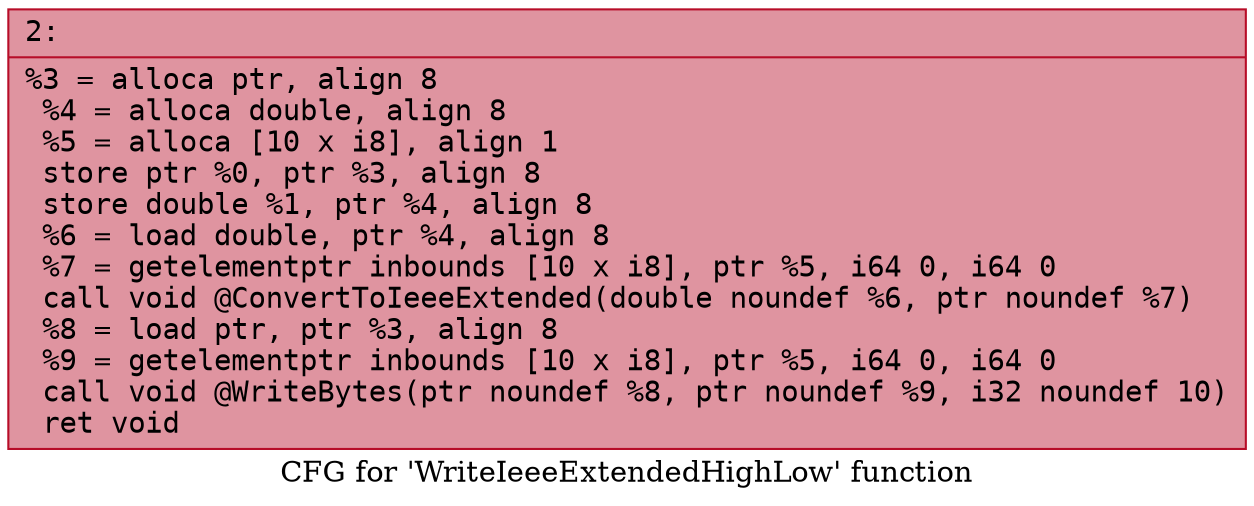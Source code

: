 digraph "CFG for 'WriteIeeeExtendedHighLow' function" {
	label="CFG for 'WriteIeeeExtendedHighLow' function";

	Node0x600003e0b840 [shape=record,color="#b70d28ff", style=filled, fillcolor="#b70d2870" fontname="Courier",label="{2:\l|  %3 = alloca ptr, align 8\l  %4 = alloca double, align 8\l  %5 = alloca [10 x i8], align 1\l  store ptr %0, ptr %3, align 8\l  store double %1, ptr %4, align 8\l  %6 = load double, ptr %4, align 8\l  %7 = getelementptr inbounds [10 x i8], ptr %5, i64 0, i64 0\l  call void @ConvertToIeeeExtended(double noundef %6, ptr noundef %7)\l  %8 = load ptr, ptr %3, align 8\l  %9 = getelementptr inbounds [10 x i8], ptr %5, i64 0, i64 0\l  call void @WriteBytes(ptr noundef %8, ptr noundef %9, i32 noundef 10)\l  ret void\l}"];
}
